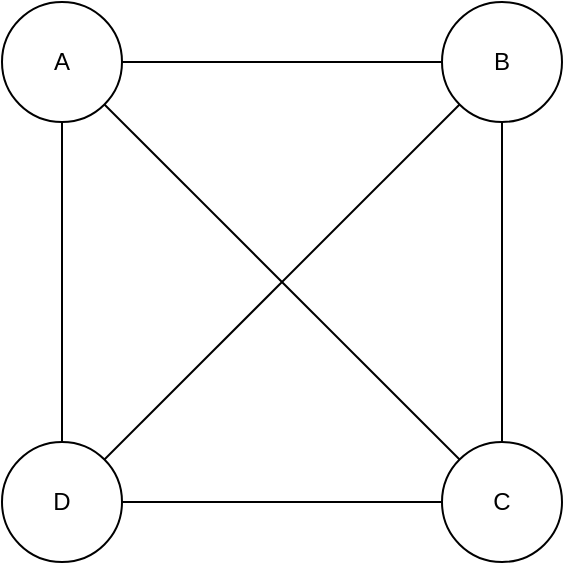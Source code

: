 <mxfile version="24.5.3" type="device">
  <diagram name="k4" id="NZq8Dd2EFUB9XznV4Dzy">
    <mxGraphModel dx="1050" dy="635" grid="1" gridSize="10" guides="1" tooltips="1" connect="1" arrows="1" fold="1" page="1" pageScale="1" pageWidth="850" pageHeight="1100" math="0" shadow="0">
      <root>
        <mxCell id="0" />
        <mxCell id="1" parent="0" />
        <mxCell id="GsXixBJqCJTQBZRuYq58-5" style="rounded=0;orthogonalLoop=1;jettySize=auto;html=1;endArrow=none;endFill=0;" edge="1" parent="1" source="GsXixBJqCJTQBZRuYq58-1" target="GsXixBJqCJTQBZRuYq58-4">
          <mxGeometry relative="1" as="geometry" />
        </mxCell>
        <mxCell id="GsXixBJqCJTQBZRuYq58-9" style="edgeStyle=none;rounded=0;orthogonalLoop=1;jettySize=auto;html=1;strokeColor=default;align=center;verticalAlign=middle;fontFamily=Helvetica;fontSize=11;fontColor=default;labelBackgroundColor=default;endArrow=none;endFill=0;" edge="1" parent="1" source="GsXixBJqCJTQBZRuYq58-1" target="GsXixBJqCJTQBZRuYq58-3">
          <mxGeometry relative="1" as="geometry" />
        </mxCell>
        <mxCell id="GsXixBJqCJTQBZRuYq58-1" value="A" style="ellipse;whiteSpace=wrap;html=1;aspect=fixed;" vertex="1" parent="1">
          <mxGeometry x="100" y="100" width="60" height="60" as="geometry" />
        </mxCell>
        <mxCell id="GsXixBJqCJTQBZRuYq58-8" style="edgeStyle=none;rounded=0;orthogonalLoop=1;jettySize=auto;html=1;strokeColor=default;align=center;verticalAlign=middle;fontFamily=Helvetica;fontSize=11;fontColor=default;labelBackgroundColor=default;endArrow=none;endFill=0;" edge="1" parent="1" source="GsXixBJqCJTQBZRuYq58-2" target="GsXixBJqCJTQBZRuYq58-1">
          <mxGeometry relative="1" as="geometry" />
        </mxCell>
        <mxCell id="GsXixBJqCJTQBZRuYq58-10" style="edgeStyle=none;rounded=0;orthogonalLoop=1;jettySize=auto;html=1;strokeColor=default;align=center;verticalAlign=middle;fontFamily=Helvetica;fontSize=11;fontColor=default;labelBackgroundColor=default;endArrow=none;endFill=0;" edge="1" parent="1" source="GsXixBJqCJTQBZRuYq58-2" target="GsXixBJqCJTQBZRuYq58-4">
          <mxGeometry relative="1" as="geometry" />
        </mxCell>
        <mxCell id="GsXixBJqCJTQBZRuYq58-2" value="D" style="ellipse;whiteSpace=wrap;html=1;aspect=fixed;" vertex="1" parent="1">
          <mxGeometry x="100" y="320" width="60" height="60" as="geometry" />
        </mxCell>
        <mxCell id="GsXixBJqCJTQBZRuYq58-7" style="edgeStyle=none;rounded=0;orthogonalLoop=1;jettySize=auto;html=1;strokeColor=default;align=center;verticalAlign=middle;fontFamily=Helvetica;fontSize=11;fontColor=default;labelBackgroundColor=default;endArrow=none;endFill=0;" edge="1" parent="1" source="GsXixBJqCJTQBZRuYq58-3" target="GsXixBJqCJTQBZRuYq58-2">
          <mxGeometry relative="1" as="geometry" />
        </mxCell>
        <mxCell id="GsXixBJqCJTQBZRuYq58-3" value="C" style="ellipse;whiteSpace=wrap;html=1;aspect=fixed;" vertex="1" parent="1">
          <mxGeometry x="320" y="320" width="60" height="60" as="geometry" />
        </mxCell>
        <mxCell id="GsXixBJqCJTQBZRuYq58-6" style="edgeStyle=none;rounded=0;orthogonalLoop=1;jettySize=auto;html=1;strokeColor=default;align=center;verticalAlign=middle;fontFamily=Helvetica;fontSize=11;fontColor=default;labelBackgroundColor=default;endArrow=none;endFill=0;" edge="1" parent="1" source="GsXixBJqCJTQBZRuYq58-4" target="GsXixBJqCJTQBZRuYq58-3">
          <mxGeometry relative="1" as="geometry" />
        </mxCell>
        <mxCell id="GsXixBJqCJTQBZRuYq58-4" value="B" style="ellipse;whiteSpace=wrap;html=1;aspect=fixed;" vertex="1" parent="1">
          <mxGeometry x="320" y="100" width="60" height="60" as="geometry" />
        </mxCell>
      </root>
    </mxGraphModel>
  </diagram>
</mxfile>
